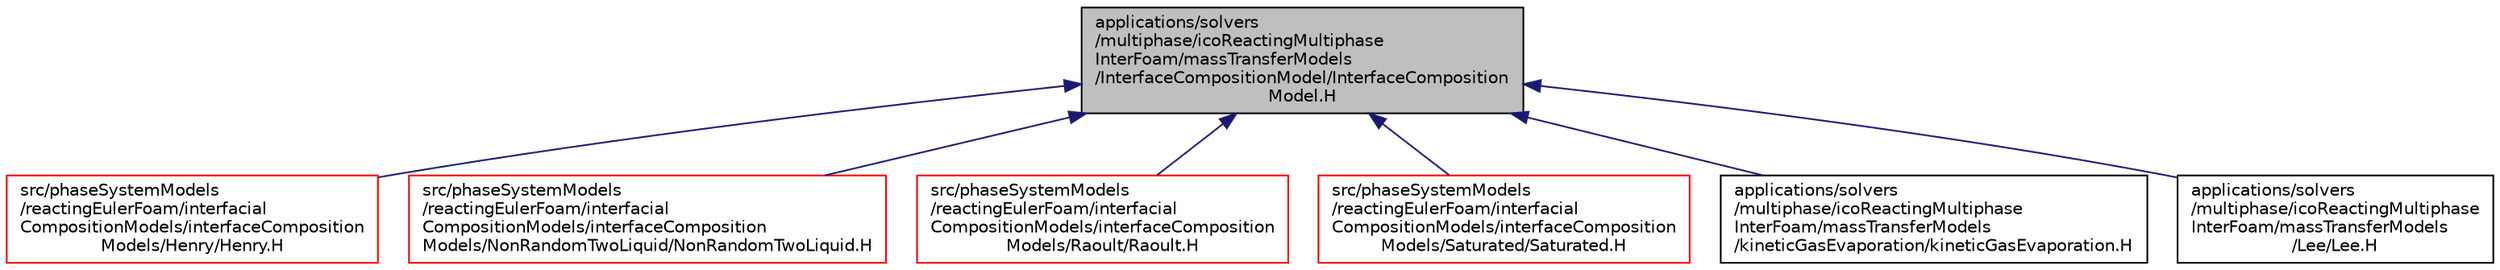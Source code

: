 digraph "applications/solvers/multiphase/icoReactingMultiphaseInterFoam/massTransferModels/InterfaceCompositionModel/InterfaceCompositionModel.H"
{
  bgcolor="transparent";
  edge [fontname="Helvetica",fontsize="10",labelfontname="Helvetica",labelfontsize="10"];
  node [fontname="Helvetica",fontsize="10",shape=record];
  Node1 [label="applications/solvers\l/multiphase/icoReactingMultiphase\lInterFoam/massTransferModels\l/InterfaceCompositionModel/InterfaceComposition\lModel.H",height=0.2,width=0.4,color="black", fillcolor="grey75", style="filled" fontcolor="black"];
  Node1 -> Node2 [dir="back",color="midnightblue",fontsize="10",style="solid",fontname="Helvetica"];
  Node2 [label="src/phaseSystemModels\l/reactingEulerFoam/interfacial\lCompositionModels/interfaceComposition\lModels/Henry/Henry.H",height=0.2,width=0.4,color="red",URL="$Henry_8H.html"];
  Node1 -> Node3 [dir="back",color="midnightblue",fontsize="10",style="solid",fontname="Helvetica"];
  Node3 [label="src/phaseSystemModels\l/reactingEulerFoam/interfacial\lCompositionModels/interfaceComposition\lModels/NonRandomTwoLiquid/NonRandomTwoLiquid.H",height=0.2,width=0.4,color="red",URL="$NonRandomTwoLiquid_8H.html"];
  Node1 -> Node4 [dir="back",color="midnightblue",fontsize="10",style="solid",fontname="Helvetica"];
  Node4 [label="src/phaseSystemModels\l/reactingEulerFoam/interfacial\lCompositionModels/interfaceComposition\lModels/Raoult/Raoult.H",height=0.2,width=0.4,color="red",URL="$Raoult_8H.html"];
  Node1 -> Node5 [dir="back",color="midnightblue",fontsize="10",style="solid",fontname="Helvetica"];
  Node5 [label="src/phaseSystemModels\l/reactingEulerFoam/interfacial\lCompositionModels/interfaceComposition\lModels/Saturated/Saturated.H",height=0.2,width=0.4,color="red",URL="$Saturated_8H.html"];
  Node1 -> Node6 [dir="back",color="midnightblue",fontsize="10",style="solid",fontname="Helvetica"];
  Node6 [label="applications/solvers\l/multiphase/icoReactingMultiphase\lInterFoam/massTransferModels\l/kineticGasEvaporation/kineticGasEvaporation.H",height=0.2,width=0.4,color="black",URL="$kineticGasEvaporation_8H.html"];
  Node1 -> Node7 [dir="back",color="midnightblue",fontsize="10",style="solid",fontname="Helvetica"];
  Node7 [label="applications/solvers\l/multiphase/icoReactingMultiphase\lInterFoam/massTransferModels\l/Lee/Lee.H",height=0.2,width=0.4,color="black",URL="$Lee_8H.html"];
}
